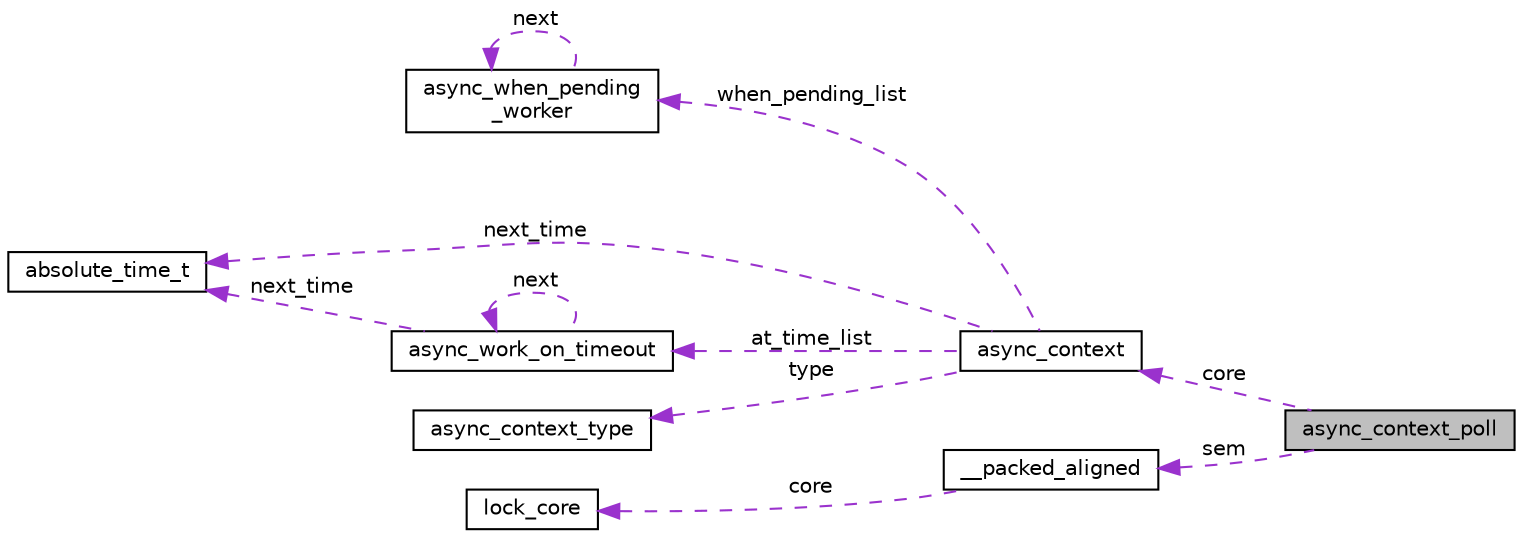 digraph "async_context_poll"
{
 // LATEX_PDF_SIZE
  edge [fontname="Helvetica",fontsize="10",labelfontname="Helvetica",labelfontsize="10"];
  node [fontname="Helvetica",fontsize="10",shape=record];
  rankdir="LR";
  Node1 [label="async_context_poll",height=0.2,width=0.4,color="black", fillcolor="grey75", style="filled", fontcolor="black",tooltip=" "];
  Node2 -> Node1 [dir="back",color="darkorchid3",fontsize="10",style="dashed",label=" core" ,fontname="Helvetica"];
  Node2 [label="async_context",height=0.2,width=0.4,color="black", fillcolor="white", style="filled",URL="$structasync__context.html",tooltip="Base structure type of all async_contexts. For details about its use, see pico_async_context."];
  Node3 -> Node2 [dir="back",color="darkorchid3",fontsize="10",style="dashed",label=" when_pending_list" ,fontname="Helvetica"];
  Node3 [label="async_when_pending\l_worker",height=0.2,width=0.4,color="black", fillcolor="white", style="filled",URL="$structasync__when__pending__worker.html",tooltip="A \"worker\" instance used by an async_context."];
  Node3 -> Node3 [dir="back",color="darkorchid3",fontsize="10",style="dashed",label=" next" ,fontname="Helvetica"];
  Node4 -> Node2 [dir="back",color="darkorchid3",fontsize="10",style="dashed",label=" at_time_list" ,fontname="Helvetica"];
  Node4 [label="async_work_on_timeout",height=0.2,width=0.4,color="black", fillcolor="white", style="filled",URL="$structasync__work__on__timeout.html",tooltip="A \"timeout\" instance used by an async_context."];
  Node4 -> Node4 [dir="back",color="darkorchid3",fontsize="10",style="dashed",label=" next" ,fontname="Helvetica"];
  Node5 -> Node4 [dir="back",color="darkorchid3",fontsize="10",style="dashed",label=" next_time" ,fontname="Helvetica"];
  Node5 [label="absolute_time_t",height=0.2,width=0.4,color="black", fillcolor="white", style="filled",URL="$structabsolute__time__t.html",tooltip=" "];
  Node6 -> Node2 [dir="back",color="darkorchid3",fontsize="10",style="dashed",label=" type" ,fontname="Helvetica"];
  Node6 [label="async_context_type",height=0.2,width=0.4,color="black", fillcolor="white", style="filled",URL="$structasync__context__type.html",tooltip="Implementation of an async_context type, providing methods common to that type."];
  Node5 -> Node2 [dir="back",color="darkorchid3",fontsize="10",style="dashed",label=" next_time" ,fontname="Helvetica"];
  Node7 -> Node1 [dir="back",color="darkorchid3",fontsize="10",style="dashed",label=" sem" ,fontname="Helvetica"];
  Node7 [label="__packed_aligned",height=0.2,width=0.4,color="black", fillcolor="white", style="filled",URL="$struct____packed__aligned.html",tooltip="recursive mutex instance"];
  Node8 -> Node7 [dir="back",color="darkorchid3",fontsize="10",style="dashed",label=" core" ,fontname="Helvetica"];
  Node8 [label="lock_core",height=0.2,width=0.4,color="black", fillcolor="white", style="filled",URL="$structlock__core.html",tooltip=" "];
}
